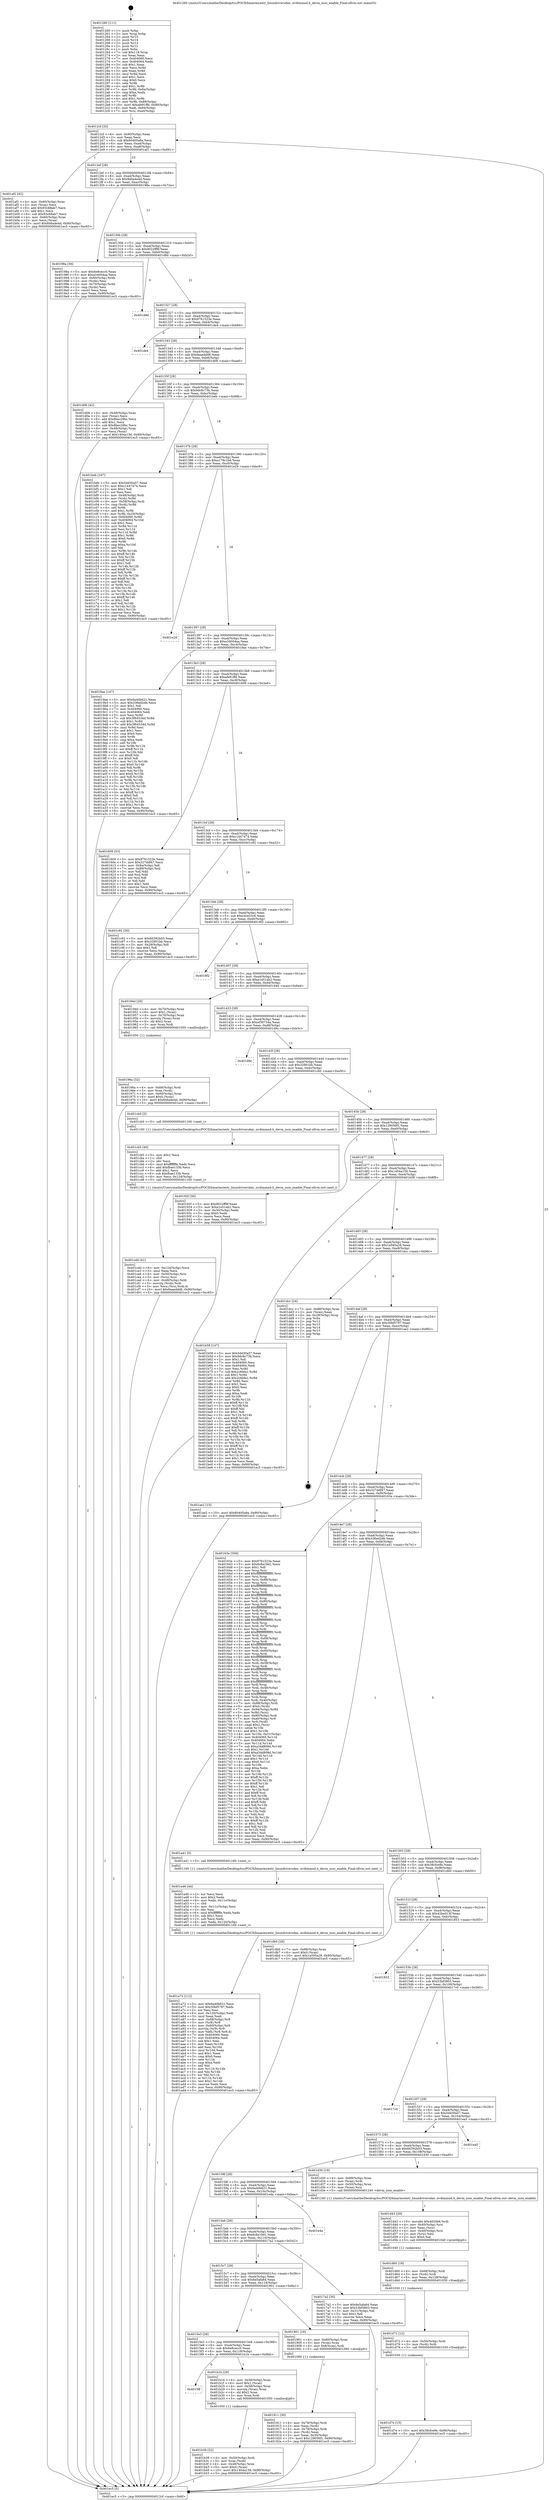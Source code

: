 digraph "0x401260" {
  label = "0x401260 (/mnt/c/Users/mathe/Desktop/tcc/POCII/binaries/extr_linuxdriversdax..nvdimmnd.h_devm_nsio_enable_Final-ollvm.out::main(0))"
  labelloc = "t"
  node[shape=record]

  Entry [label="",width=0.3,height=0.3,shape=circle,fillcolor=black,style=filled]
  "0x4012cf" [label="{
     0x4012cf [32]\l
     | [instrs]\l
     &nbsp;&nbsp;0x4012cf \<+6\>: mov -0x90(%rbp),%eax\l
     &nbsp;&nbsp;0x4012d5 \<+2\>: mov %eax,%ecx\l
     &nbsp;&nbsp;0x4012d7 \<+6\>: sub $0x80405a8a,%ecx\l
     &nbsp;&nbsp;0x4012dd \<+6\>: mov %eax,-0xa4(%rbp)\l
     &nbsp;&nbsp;0x4012e3 \<+6\>: mov %ecx,-0xa8(%rbp)\l
     &nbsp;&nbsp;0x4012e9 \<+6\>: je 0000000000401af1 \<main+0x891\>\l
  }"]
  "0x401af1" [label="{
     0x401af1 [42]\l
     | [instrs]\l
     &nbsp;&nbsp;0x401af1 \<+4\>: mov -0x60(%rbp),%rax\l
     &nbsp;&nbsp;0x401af5 \<+2\>: mov (%rax),%ecx\l
     &nbsp;&nbsp;0x401af7 \<+6\>: add $0x93c68ab7,%ecx\l
     &nbsp;&nbsp;0x401afd \<+3\>: add $0x1,%ecx\l
     &nbsp;&nbsp;0x401b00 \<+6\>: sub $0x93c68ab7,%ecx\l
     &nbsp;&nbsp;0x401b06 \<+4\>: mov -0x60(%rbp),%rax\l
     &nbsp;&nbsp;0x401b0a \<+2\>: mov %ecx,(%rax)\l
     &nbsp;&nbsp;0x401b0c \<+10\>: movl $0x846a4e4d,-0x90(%rbp)\l
     &nbsp;&nbsp;0x401b16 \<+5\>: jmp 0000000000401ec5 \<main+0xc65\>\l
  }"]
  "0x4012ef" [label="{
     0x4012ef [28]\l
     | [instrs]\l
     &nbsp;&nbsp;0x4012ef \<+5\>: jmp 00000000004012f4 \<main+0x94\>\l
     &nbsp;&nbsp;0x4012f4 \<+6\>: mov -0xa4(%rbp),%eax\l
     &nbsp;&nbsp;0x4012fa \<+5\>: sub $0x846a4e4d,%eax\l
     &nbsp;&nbsp;0x4012ff \<+6\>: mov %eax,-0xac(%rbp)\l
     &nbsp;&nbsp;0x401305 \<+6\>: je 000000000040198a \<main+0x72a\>\l
  }"]
  Exit [label="",width=0.3,height=0.3,shape=circle,fillcolor=black,style=filled,peripheries=2]
  "0x40198a" [label="{
     0x40198a [36]\l
     | [instrs]\l
     &nbsp;&nbsp;0x40198a \<+5\>: mov $0x6e8cecc0,%eax\l
     &nbsp;&nbsp;0x40198f \<+5\>: mov $0xa34004aa,%ecx\l
     &nbsp;&nbsp;0x401994 \<+4\>: mov -0x60(%rbp),%rdx\l
     &nbsp;&nbsp;0x401998 \<+2\>: mov (%rdx),%esi\l
     &nbsp;&nbsp;0x40199a \<+4\>: mov -0x70(%rbp),%rdx\l
     &nbsp;&nbsp;0x40199e \<+2\>: cmp (%rdx),%esi\l
     &nbsp;&nbsp;0x4019a0 \<+3\>: cmovl %ecx,%eax\l
     &nbsp;&nbsp;0x4019a3 \<+6\>: mov %eax,-0x90(%rbp)\l
     &nbsp;&nbsp;0x4019a9 \<+5\>: jmp 0000000000401ec5 \<main+0xc65\>\l
  }"]
  "0x40130b" [label="{
     0x40130b [28]\l
     | [instrs]\l
     &nbsp;&nbsp;0x40130b \<+5\>: jmp 0000000000401310 \<main+0xb0\>\l
     &nbsp;&nbsp;0x401310 \<+6\>: mov -0xa4(%rbp),%eax\l
     &nbsp;&nbsp;0x401316 \<+5\>: sub $0x9022ff9f,%eax\l
     &nbsp;&nbsp;0x40131b \<+6\>: mov %eax,-0xb0(%rbp)\l
     &nbsp;&nbsp;0x401321 \<+6\>: je 0000000000401d8d \<main+0xb2d\>\l
  }"]
  "0x401d7e" [label="{
     0x401d7e [15]\l
     | [instrs]\l
     &nbsp;&nbsp;0x401d7e \<+10\>: movl $0x38cfce9e,-0x90(%rbp)\l
     &nbsp;&nbsp;0x401d88 \<+5\>: jmp 0000000000401ec5 \<main+0xc65\>\l
  }"]
  "0x401d8d" [label="{
     0x401d8d\l
  }", style=dashed]
  "0x401327" [label="{
     0x401327 [28]\l
     | [instrs]\l
     &nbsp;&nbsp;0x401327 \<+5\>: jmp 000000000040132c \<main+0xcc\>\l
     &nbsp;&nbsp;0x40132c \<+6\>: mov -0xa4(%rbp),%eax\l
     &nbsp;&nbsp;0x401332 \<+5\>: sub $0x9761523e,%eax\l
     &nbsp;&nbsp;0x401337 \<+6\>: mov %eax,-0xb4(%rbp)\l
     &nbsp;&nbsp;0x40133d \<+6\>: je 0000000000401de4 \<main+0xb84\>\l
  }"]
  "0x401d72" [label="{
     0x401d72 [12]\l
     | [instrs]\l
     &nbsp;&nbsp;0x401d72 \<+4\>: mov -0x50(%rbp),%rdi\l
     &nbsp;&nbsp;0x401d76 \<+3\>: mov (%rdi),%rdi\l
     &nbsp;&nbsp;0x401d79 \<+5\>: call 0000000000401030 \<free@plt\>\l
     | [calls]\l
     &nbsp;&nbsp;0x401030 \{1\} (unknown)\l
  }"]
  "0x401de4" [label="{
     0x401de4\l
  }", style=dashed]
  "0x401343" [label="{
     0x401343 [28]\l
     | [instrs]\l
     &nbsp;&nbsp;0x401343 \<+5\>: jmp 0000000000401348 \<main+0xe8\>\l
     &nbsp;&nbsp;0x401348 \<+6\>: mov -0xa4(%rbp),%eax\l
     &nbsp;&nbsp;0x40134e \<+5\>: sub $0x9aaeddd6,%eax\l
     &nbsp;&nbsp;0x401353 \<+6\>: mov %eax,-0xb8(%rbp)\l
     &nbsp;&nbsp;0x401359 \<+6\>: je 0000000000401d06 \<main+0xaa6\>\l
  }"]
  "0x401d60" [label="{
     0x401d60 [18]\l
     | [instrs]\l
     &nbsp;&nbsp;0x401d60 \<+4\>: mov -0x68(%rbp),%rdi\l
     &nbsp;&nbsp;0x401d64 \<+3\>: mov (%rdi),%rdi\l
     &nbsp;&nbsp;0x401d67 \<+6\>: mov %eax,-0x128(%rbp)\l
     &nbsp;&nbsp;0x401d6d \<+5\>: call 0000000000401030 \<free@plt\>\l
     | [calls]\l
     &nbsp;&nbsp;0x401030 \{1\} (unknown)\l
  }"]
  "0x401d06" [label="{
     0x401d06 [42]\l
     | [instrs]\l
     &nbsp;&nbsp;0x401d06 \<+4\>: mov -0x48(%rbp),%rax\l
     &nbsp;&nbsp;0x401d0a \<+2\>: mov (%rax),%ecx\l
     &nbsp;&nbsp;0x401d0c \<+6\>: add $0x8bec29bc,%ecx\l
     &nbsp;&nbsp;0x401d12 \<+3\>: add $0x1,%ecx\l
     &nbsp;&nbsp;0x401d15 \<+6\>: sub $0x8bec29bc,%ecx\l
     &nbsp;&nbsp;0x401d1b \<+4\>: mov -0x48(%rbp),%rax\l
     &nbsp;&nbsp;0x401d1f \<+2\>: mov %ecx,(%rax)\l
     &nbsp;&nbsp;0x401d21 \<+10\>: movl $0x1404a156,-0x90(%rbp)\l
     &nbsp;&nbsp;0x401d2b \<+5\>: jmp 0000000000401ec5 \<main+0xc65\>\l
  }"]
  "0x40135f" [label="{
     0x40135f [28]\l
     | [instrs]\l
     &nbsp;&nbsp;0x40135f \<+5\>: jmp 0000000000401364 \<main+0x104\>\l
     &nbsp;&nbsp;0x401364 \<+6\>: mov -0xa4(%rbp),%eax\l
     &nbsp;&nbsp;0x40136a \<+5\>: sub $0x9dc8c73b,%eax\l
     &nbsp;&nbsp;0x40136f \<+6\>: mov %eax,-0xbc(%rbp)\l
     &nbsp;&nbsp;0x401375 \<+6\>: je 0000000000401beb \<main+0x98b\>\l
  }"]
  "0x401d43" [label="{
     0x401d43 [29]\l
     | [instrs]\l
     &nbsp;&nbsp;0x401d43 \<+10\>: movabs $0x4020b6,%rdi\l
     &nbsp;&nbsp;0x401d4d \<+4\>: mov -0x40(%rbp),%rsi\l
     &nbsp;&nbsp;0x401d51 \<+2\>: mov %eax,(%rsi)\l
     &nbsp;&nbsp;0x401d53 \<+4\>: mov -0x40(%rbp),%rsi\l
     &nbsp;&nbsp;0x401d57 \<+2\>: mov (%rsi),%esi\l
     &nbsp;&nbsp;0x401d59 \<+2\>: mov $0x0,%al\l
     &nbsp;&nbsp;0x401d5b \<+5\>: call 0000000000401040 \<printf@plt\>\l
     | [calls]\l
     &nbsp;&nbsp;0x401040 \{1\} (unknown)\l
  }"]
  "0x401beb" [label="{
     0x401beb [167]\l
     | [instrs]\l
     &nbsp;&nbsp;0x401beb \<+5\>: mov $0x5dd30a57,%eax\l
     &nbsp;&nbsp;0x401bf0 \<+5\>: mov $0xc1447474,%ecx\l
     &nbsp;&nbsp;0x401bf5 \<+2\>: mov $0x1,%dl\l
     &nbsp;&nbsp;0x401bf7 \<+2\>: xor %esi,%esi\l
     &nbsp;&nbsp;0x401bf9 \<+4\>: mov -0x48(%rbp),%rdi\l
     &nbsp;&nbsp;0x401bfd \<+3\>: mov (%rdi),%r8d\l
     &nbsp;&nbsp;0x401c00 \<+4\>: mov -0x58(%rbp),%rdi\l
     &nbsp;&nbsp;0x401c04 \<+3\>: cmp (%rdi),%r8d\l
     &nbsp;&nbsp;0x401c07 \<+4\>: setl %r9b\l
     &nbsp;&nbsp;0x401c0b \<+4\>: and $0x1,%r9b\l
     &nbsp;&nbsp;0x401c0f \<+4\>: mov %r9b,-0x29(%rbp)\l
     &nbsp;&nbsp;0x401c13 \<+8\>: mov 0x404060,%r8d\l
     &nbsp;&nbsp;0x401c1b \<+8\>: mov 0x404064,%r10d\l
     &nbsp;&nbsp;0x401c23 \<+3\>: sub $0x1,%esi\l
     &nbsp;&nbsp;0x401c26 \<+3\>: mov %r8d,%r11d\l
     &nbsp;&nbsp;0x401c29 \<+3\>: add %esi,%r11d\l
     &nbsp;&nbsp;0x401c2c \<+4\>: imul %r11d,%r8d\l
     &nbsp;&nbsp;0x401c30 \<+4\>: and $0x1,%r8d\l
     &nbsp;&nbsp;0x401c34 \<+4\>: cmp $0x0,%r8d\l
     &nbsp;&nbsp;0x401c38 \<+4\>: sete %r9b\l
     &nbsp;&nbsp;0x401c3c \<+4\>: cmp $0xa,%r10d\l
     &nbsp;&nbsp;0x401c40 \<+3\>: setl %bl\l
     &nbsp;&nbsp;0x401c43 \<+3\>: mov %r9b,%r14b\l
     &nbsp;&nbsp;0x401c46 \<+4\>: xor $0xff,%r14b\l
     &nbsp;&nbsp;0x401c4a \<+3\>: mov %bl,%r15b\l
     &nbsp;&nbsp;0x401c4d \<+4\>: xor $0xff,%r15b\l
     &nbsp;&nbsp;0x401c51 \<+3\>: xor $0x1,%dl\l
     &nbsp;&nbsp;0x401c54 \<+3\>: mov %r14b,%r12b\l
     &nbsp;&nbsp;0x401c57 \<+4\>: and $0xff,%r12b\l
     &nbsp;&nbsp;0x401c5b \<+3\>: and %dl,%r9b\l
     &nbsp;&nbsp;0x401c5e \<+3\>: mov %r15b,%r13b\l
     &nbsp;&nbsp;0x401c61 \<+4\>: and $0xff,%r13b\l
     &nbsp;&nbsp;0x401c65 \<+2\>: and %dl,%bl\l
     &nbsp;&nbsp;0x401c67 \<+3\>: or %r9b,%r12b\l
     &nbsp;&nbsp;0x401c6a \<+3\>: or %bl,%r13b\l
     &nbsp;&nbsp;0x401c6d \<+3\>: xor %r13b,%r12b\l
     &nbsp;&nbsp;0x401c70 \<+3\>: or %r15b,%r14b\l
     &nbsp;&nbsp;0x401c73 \<+4\>: xor $0xff,%r14b\l
     &nbsp;&nbsp;0x401c77 \<+3\>: or $0x1,%dl\l
     &nbsp;&nbsp;0x401c7a \<+3\>: and %dl,%r14b\l
     &nbsp;&nbsp;0x401c7d \<+3\>: or %r14b,%r12b\l
     &nbsp;&nbsp;0x401c80 \<+4\>: test $0x1,%r12b\l
     &nbsp;&nbsp;0x401c84 \<+3\>: cmovne %ecx,%eax\l
     &nbsp;&nbsp;0x401c87 \<+6\>: mov %eax,-0x90(%rbp)\l
     &nbsp;&nbsp;0x401c8d \<+5\>: jmp 0000000000401ec5 \<main+0xc65\>\l
  }"]
  "0x40137b" [label="{
     0x40137b [28]\l
     | [instrs]\l
     &nbsp;&nbsp;0x40137b \<+5\>: jmp 0000000000401380 \<main+0x120\>\l
     &nbsp;&nbsp;0x401380 \<+6\>: mov -0xa4(%rbp),%eax\l
     &nbsp;&nbsp;0x401386 \<+5\>: sub $0xa178c1b6,%eax\l
     &nbsp;&nbsp;0x40138b \<+6\>: mov %eax,-0xc0(%rbp)\l
     &nbsp;&nbsp;0x401391 \<+6\>: je 0000000000401e29 \<main+0xbc9\>\l
  }"]
  "0x401cdd" [label="{
     0x401cdd [41]\l
     | [instrs]\l
     &nbsp;&nbsp;0x401cdd \<+6\>: mov -0x124(%rbp),%ecx\l
     &nbsp;&nbsp;0x401ce3 \<+3\>: imul %eax,%ecx\l
     &nbsp;&nbsp;0x401ce6 \<+4\>: mov -0x50(%rbp),%rsi\l
     &nbsp;&nbsp;0x401cea \<+3\>: mov (%rsi),%rsi\l
     &nbsp;&nbsp;0x401ced \<+4\>: mov -0x48(%rbp),%rdi\l
     &nbsp;&nbsp;0x401cf1 \<+3\>: movslq (%rdi),%rdi\l
     &nbsp;&nbsp;0x401cf4 \<+3\>: mov %ecx,(%rsi,%rdi,4)\l
     &nbsp;&nbsp;0x401cf7 \<+10\>: movl $0x9aaeddd6,-0x90(%rbp)\l
     &nbsp;&nbsp;0x401d01 \<+5\>: jmp 0000000000401ec5 \<main+0xc65\>\l
  }"]
  "0x401e29" [label="{
     0x401e29\l
  }", style=dashed]
  "0x401397" [label="{
     0x401397 [28]\l
     | [instrs]\l
     &nbsp;&nbsp;0x401397 \<+5\>: jmp 000000000040139c \<main+0x13c\>\l
     &nbsp;&nbsp;0x40139c \<+6\>: mov -0xa4(%rbp),%eax\l
     &nbsp;&nbsp;0x4013a2 \<+5\>: sub $0xa34004aa,%eax\l
     &nbsp;&nbsp;0x4013a7 \<+6\>: mov %eax,-0xc4(%rbp)\l
     &nbsp;&nbsp;0x4013ad \<+6\>: je 00000000004019ae \<main+0x74e\>\l
  }"]
  "0x401cb5" [label="{
     0x401cb5 [40]\l
     | [instrs]\l
     &nbsp;&nbsp;0x401cb5 \<+5\>: mov $0x2,%ecx\l
     &nbsp;&nbsp;0x401cba \<+1\>: cltd\l
     &nbsp;&nbsp;0x401cbb \<+2\>: idiv %ecx\l
     &nbsp;&nbsp;0x401cbd \<+6\>: imul $0xfffffffe,%edx,%ecx\l
     &nbsp;&nbsp;0x401cc3 \<+6\>: add $0xfbae133b,%ecx\l
     &nbsp;&nbsp;0x401cc9 \<+3\>: add $0x1,%ecx\l
     &nbsp;&nbsp;0x401ccc \<+6\>: sub $0xfbae133b,%ecx\l
     &nbsp;&nbsp;0x401cd2 \<+6\>: mov %ecx,-0x124(%rbp)\l
     &nbsp;&nbsp;0x401cd8 \<+5\>: call 0000000000401160 \<next_i\>\l
     | [calls]\l
     &nbsp;&nbsp;0x401160 \{1\} (/mnt/c/Users/mathe/Desktop/tcc/POCII/binaries/extr_linuxdriversdax..nvdimmnd.h_devm_nsio_enable_Final-ollvm.out::next_i)\l
  }"]
  "0x4019ae" [label="{
     0x4019ae [147]\l
     | [instrs]\l
     &nbsp;&nbsp;0x4019ae \<+5\>: mov $0x6a40b621,%eax\l
     &nbsp;&nbsp;0x4019b3 \<+5\>: mov $0x336ed2db,%ecx\l
     &nbsp;&nbsp;0x4019b8 \<+2\>: mov $0x1,%dl\l
     &nbsp;&nbsp;0x4019ba \<+7\>: mov 0x404060,%esi\l
     &nbsp;&nbsp;0x4019c1 \<+7\>: mov 0x404064,%edi\l
     &nbsp;&nbsp;0x4019c8 \<+3\>: mov %esi,%r8d\l
     &nbsp;&nbsp;0x4019cb \<+7\>: sub $0x3f64534d,%r8d\l
     &nbsp;&nbsp;0x4019d2 \<+4\>: sub $0x1,%r8d\l
     &nbsp;&nbsp;0x4019d6 \<+7\>: add $0x3f64534d,%r8d\l
     &nbsp;&nbsp;0x4019dd \<+4\>: imul %r8d,%esi\l
     &nbsp;&nbsp;0x4019e1 \<+3\>: and $0x1,%esi\l
     &nbsp;&nbsp;0x4019e4 \<+3\>: cmp $0x0,%esi\l
     &nbsp;&nbsp;0x4019e7 \<+4\>: sete %r9b\l
     &nbsp;&nbsp;0x4019eb \<+3\>: cmp $0xa,%edi\l
     &nbsp;&nbsp;0x4019ee \<+4\>: setl %r10b\l
     &nbsp;&nbsp;0x4019f2 \<+3\>: mov %r9b,%r11b\l
     &nbsp;&nbsp;0x4019f5 \<+4\>: xor $0xff,%r11b\l
     &nbsp;&nbsp;0x4019f9 \<+3\>: mov %r10b,%bl\l
     &nbsp;&nbsp;0x4019fc \<+3\>: xor $0xff,%bl\l
     &nbsp;&nbsp;0x4019ff \<+3\>: xor $0x0,%dl\l
     &nbsp;&nbsp;0x401a02 \<+3\>: mov %r11b,%r14b\l
     &nbsp;&nbsp;0x401a05 \<+4\>: and $0x0,%r14b\l
     &nbsp;&nbsp;0x401a09 \<+3\>: and %dl,%r9b\l
     &nbsp;&nbsp;0x401a0c \<+3\>: mov %bl,%r15b\l
     &nbsp;&nbsp;0x401a0f \<+4\>: and $0x0,%r15b\l
     &nbsp;&nbsp;0x401a13 \<+3\>: and %dl,%r10b\l
     &nbsp;&nbsp;0x401a16 \<+3\>: or %r9b,%r14b\l
     &nbsp;&nbsp;0x401a19 \<+3\>: or %r10b,%r15b\l
     &nbsp;&nbsp;0x401a1c \<+3\>: xor %r15b,%r14b\l
     &nbsp;&nbsp;0x401a1f \<+3\>: or %bl,%r11b\l
     &nbsp;&nbsp;0x401a22 \<+4\>: xor $0xff,%r11b\l
     &nbsp;&nbsp;0x401a26 \<+3\>: or $0x0,%dl\l
     &nbsp;&nbsp;0x401a29 \<+3\>: and %dl,%r11b\l
     &nbsp;&nbsp;0x401a2c \<+3\>: or %r11b,%r14b\l
     &nbsp;&nbsp;0x401a2f \<+4\>: test $0x1,%r14b\l
     &nbsp;&nbsp;0x401a33 \<+3\>: cmovne %ecx,%eax\l
     &nbsp;&nbsp;0x401a36 \<+6\>: mov %eax,-0x90(%rbp)\l
     &nbsp;&nbsp;0x401a3c \<+5\>: jmp 0000000000401ec5 \<main+0xc65\>\l
  }"]
  "0x4013b3" [label="{
     0x4013b3 [28]\l
     | [instrs]\l
     &nbsp;&nbsp;0x4013b3 \<+5\>: jmp 00000000004013b8 \<main+0x158\>\l
     &nbsp;&nbsp;0x4013b8 \<+6\>: mov -0xa4(%rbp),%eax\l
     &nbsp;&nbsp;0x4013be \<+5\>: sub $0xafe91ffd,%eax\l
     &nbsp;&nbsp;0x4013c3 \<+6\>: mov %eax,-0xc8(%rbp)\l
     &nbsp;&nbsp;0x4013c9 \<+6\>: je 0000000000401609 \<main+0x3a9\>\l
  }"]
  "0x401b38" [label="{
     0x401b38 [32]\l
     | [instrs]\l
     &nbsp;&nbsp;0x401b38 \<+4\>: mov -0x50(%rbp),%rdi\l
     &nbsp;&nbsp;0x401b3c \<+3\>: mov %rax,(%rdi)\l
     &nbsp;&nbsp;0x401b3f \<+4\>: mov -0x48(%rbp),%rax\l
     &nbsp;&nbsp;0x401b43 \<+6\>: movl $0x0,(%rax)\l
     &nbsp;&nbsp;0x401b49 \<+10\>: movl $0x1404a156,-0x90(%rbp)\l
     &nbsp;&nbsp;0x401b53 \<+5\>: jmp 0000000000401ec5 \<main+0xc65\>\l
  }"]
  "0x401609" [label="{
     0x401609 [53]\l
     | [instrs]\l
     &nbsp;&nbsp;0x401609 \<+5\>: mov $0x9761523e,%eax\l
     &nbsp;&nbsp;0x40160e \<+5\>: mov $0x327ddf47,%ecx\l
     &nbsp;&nbsp;0x401613 \<+6\>: mov -0x8a(%rbp),%dl\l
     &nbsp;&nbsp;0x401619 \<+7\>: mov -0x89(%rbp),%sil\l
     &nbsp;&nbsp;0x401620 \<+3\>: mov %dl,%dil\l
     &nbsp;&nbsp;0x401623 \<+3\>: and %sil,%dil\l
     &nbsp;&nbsp;0x401626 \<+3\>: xor %sil,%dl\l
     &nbsp;&nbsp;0x401629 \<+3\>: or %dl,%dil\l
     &nbsp;&nbsp;0x40162c \<+4\>: test $0x1,%dil\l
     &nbsp;&nbsp;0x401630 \<+3\>: cmovne %ecx,%eax\l
     &nbsp;&nbsp;0x401633 \<+6\>: mov %eax,-0x90(%rbp)\l
     &nbsp;&nbsp;0x401639 \<+5\>: jmp 0000000000401ec5 \<main+0xc65\>\l
  }"]
  "0x4013cf" [label="{
     0x4013cf [28]\l
     | [instrs]\l
     &nbsp;&nbsp;0x4013cf \<+5\>: jmp 00000000004013d4 \<main+0x174\>\l
     &nbsp;&nbsp;0x4013d4 \<+6\>: mov -0xa4(%rbp),%eax\l
     &nbsp;&nbsp;0x4013da \<+5\>: sub $0xc1447474,%eax\l
     &nbsp;&nbsp;0x4013df \<+6\>: mov %eax,-0xcc(%rbp)\l
     &nbsp;&nbsp;0x4013e5 \<+6\>: je 0000000000401c92 \<main+0xa32\>\l
  }"]
  "0x401ec5" [label="{
     0x401ec5 [5]\l
     | [instrs]\l
     &nbsp;&nbsp;0x401ec5 \<+5\>: jmp 00000000004012cf \<main+0x6f\>\l
  }"]
  "0x401260" [label="{
     0x401260 [111]\l
     | [instrs]\l
     &nbsp;&nbsp;0x401260 \<+1\>: push %rbp\l
     &nbsp;&nbsp;0x401261 \<+3\>: mov %rsp,%rbp\l
     &nbsp;&nbsp;0x401264 \<+2\>: push %r15\l
     &nbsp;&nbsp;0x401266 \<+2\>: push %r14\l
     &nbsp;&nbsp;0x401268 \<+2\>: push %r13\l
     &nbsp;&nbsp;0x40126a \<+2\>: push %r12\l
     &nbsp;&nbsp;0x40126c \<+1\>: push %rbx\l
     &nbsp;&nbsp;0x40126d \<+7\>: sub $0x118,%rsp\l
     &nbsp;&nbsp;0x401274 \<+2\>: xor %eax,%eax\l
     &nbsp;&nbsp;0x401276 \<+7\>: mov 0x404060,%ecx\l
     &nbsp;&nbsp;0x40127d \<+7\>: mov 0x404064,%edx\l
     &nbsp;&nbsp;0x401284 \<+3\>: sub $0x1,%eax\l
     &nbsp;&nbsp;0x401287 \<+3\>: mov %ecx,%r8d\l
     &nbsp;&nbsp;0x40128a \<+3\>: add %eax,%r8d\l
     &nbsp;&nbsp;0x40128d \<+4\>: imul %r8d,%ecx\l
     &nbsp;&nbsp;0x401291 \<+3\>: and $0x1,%ecx\l
     &nbsp;&nbsp;0x401294 \<+3\>: cmp $0x0,%ecx\l
     &nbsp;&nbsp;0x401297 \<+4\>: sete %r9b\l
     &nbsp;&nbsp;0x40129b \<+4\>: and $0x1,%r9b\l
     &nbsp;&nbsp;0x40129f \<+7\>: mov %r9b,-0x8a(%rbp)\l
     &nbsp;&nbsp;0x4012a6 \<+3\>: cmp $0xa,%edx\l
     &nbsp;&nbsp;0x4012a9 \<+4\>: setl %r9b\l
     &nbsp;&nbsp;0x4012ad \<+4\>: and $0x1,%r9b\l
     &nbsp;&nbsp;0x4012b1 \<+7\>: mov %r9b,-0x89(%rbp)\l
     &nbsp;&nbsp;0x4012b8 \<+10\>: movl $0xafe91ffd,-0x90(%rbp)\l
     &nbsp;&nbsp;0x4012c2 \<+6\>: mov %edi,-0x94(%rbp)\l
     &nbsp;&nbsp;0x4012c8 \<+7\>: mov %rsi,-0xa0(%rbp)\l
  }"]
  "0x4015ff" [label="{
     0x4015ff\l
  }", style=dashed]
  "0x401c92" [label="{
     0x401c92 [30]\l
     | [instrs]\l
     &nbsp;&nbsp;0x401c92 \<+5\>: mov $0x66392b03,%eax\l
     &nbsp;&nbsp;0x401c97 \<+5\>: mov $0x32901bb,%ecx\l
     &nbsp;&nbsp;0x401c9c \<+3\>: mov -0x29(%rbp),%dl\l
     &nbsp;&nbsp;0x401c9f \<+3\>: test $0x1,%dl\l
     &nbsp;&nbsp;0x401ca2 \<+3\>: cmovne %ecx,%eax\l
     &nbsp;&nbsp;0x401ca5 \<+6\>: mov %eax,-0x90(%rbp)\l
     &nbsp;&nbsp;0x401cab \<+5\>: jmp 0000000000401ec5 \<main+0xc65\>\l
  }"]
  "0x4013eb" [label="{
     0x4013eb [28]\l
     | [instrs]\l
     &nbsp;&nbsp;0x4013eb \<+5\>: jmp 00000000004013f0 \<main+0x190\>\l
     &nbsp;&nbsp;0x4013f0 \<+6\>: mov -0xa4(%rbp),%eax\l
     &nbsp;&nbsp;0x4013f6 \<+5\>: sub $0xc4ce23c6,%eax\l
     &nbsp;&nbsp;0x4013fb \<+6\>: mov %eax,-0xd0(%rbp)\l
     &nbsp;&nbsp;0x401401 \<+6\>: je 00000000004018f2 \<main+0x692\>\l
  }"]
  "0x401b1b" [label="{
     0x401b1b [29]\l
     | [instrs]\l
     &nbsp;&nbsp;0x401b1b \<+4\>: mov -0x58(%rbp),%rax\l
     &nbsp;&nbsp;0x401b1f \<+6\>: movl $0x1,(%rax)\l
     &nbsp;&nbsp;0x401b25 \<+4\>: mov -0x58(%rbp),%rax\l
     &nbsp;&nbsp;0x401b29 \<+3\>: movslq (%rax),%rax\l
     &nbsp;&nbsp;0x401b2c \<+4\>: shl $0x2,%rax\l
     &nbsp;&nbsp;0x401b30 \<+3\>: mov %rax,%rdi\l
     &nbsp;&nbsp;0x401b33 \<+5\>: call 0000000000401050 \<malloc@plt\>\l
     | [calls]\l
     &nbsp;&nbsp;0x401050 \{1\} (unknown)\l
  }"]
  "0x4018f2" [label="{
     0x4018f2\l
  }", style=dashed]
  "0x401407" [label="{
     0x401407 [28]\l
     | [instrs]\l
     &nbsp;&nbsp;0x401407 \<+5\>: jmp 000000000040140c \<main+0x1ac\>\l
     &nbsp;&nbsp;0x40140c \<+6\>: mov -0xa4(%rbp),%eax\l
     &nbsp;&nbsp;0x401412 \<+5\>: sub $0xe1e51ab2,%eax\l
     &nbsp;&nbsp;0x401417 \<+6\>: mov %eax,-0xd4(%rbp)\l
     &nbsp;&nbsp;0x40141d \<+6\>: je 000000000040194d \<main+0x6ed\>\l
  }"]
  "0x401a72" [label="{
     0x401a72 [112]\l
     | [instrs]\l
     &nbsp;&nbsp;0x401a72 \<+5\>: mov $0x6a40b621,%ecx\l
     &nbsp;&nbsp;0x401a77 \<+5\>: mov $0x30bf5797,%edx\l
     &nbsp;&nbsp;0x401a7c \<+2\>: xor %esi,%esi\l
     &nbsp;&nbsp;0x401a7e \<+6\>: mov -0x120(%rbp),%edi\l
     &nbsp;&nbsp;0x401a84 \<+3\>: imul %eax,%edi\l
     &nbsp;&nbsp;0x401a87 \<+4\>: mov -0x68(%rbp),%r8\l
     &nbsp;&nbsp;0x401a8b \<+3\>: mov (%r8),%r8\l
     &nbsp;&nbsp;0x401a8e \<+4\>: mov -0x60(%rbp),%r9\l
     &nbsp;&nbsp;0x401a92 \<+3\>: movslq (%r9),%r9\l
     &nbsp;&nbsp;0x401a95 \<+4\>: mov %edi,(%r8,%r9,4)\l
     &nbsp;&nbsp;0x401a99 \<+7\>: mov 0x404060,%eax\l
     &nbsp;&nbsp;0x401aa0 \<+7\>: mov 0x404064,%edi\l
     &nbsp;&nbsp;0x401aa7 \<+3\>: sub $0x1,%esi\l
     &nbsp;&nbsp;0x401aaa \<+3\>: mov %eax,%r10d\l
     &nbsp;&nbsp;0x401aad \<+3\>: add %esi,%r10d\l
     &nbsp;&nbsp;0x401ab0 \<+4\>: imul %r10d,%eax\l
     &nbsp;&nbsp;0x401ab4 \<+3\>: and $0x1,%eax\l
     &nbsp;&nbsp;0x401ab7 \<+3\>: cmp $0x0,%eax\l
     &nbsp;&nbsp;0x401aba \<+4\>: sete %r11b\l
     &nbsp;&nbsp;0x401abe \<+3\>: cmp $0xa,%edi\l
     &nbsp;&nbsp;0x401ac1 \<+3\>: setl %bl\l
     &nbsp;&nbsp;0x401ac4 \<+3\>: mov %r11b,%r14b\l
     &nbsp;&nbsp;0x401ac7 \<+3\>: and %bl,%r14b\l
     &nbsp;&nbsp;0x401aca \<+3\>: xor %bl,%r11b\l
     &nbsp;&nbsp;0x401acd \<+3\>: or %r11b,%r14b\l
     &nbsp;&nbsp;0x401ad0 \<+4\>: test $0x1,%r14b\l
     &nbsp;&nbsp;0x401ad4 \<+3\>: cmovne %edx,%ecx\l
     &nbsp;&nbsp;0x401ad7 \<+6\>: mov %ecx,-0x90(%rbp)\l
     &nbsp;&nbsp;0x401add \<+5\>: jmp 0000000000401ec5 \<main+0xc65\>\l
  }"]
  "0x40194d" [label="{
     0x40194d [29]\l
     | [instrs]\l
     &nbsp;&nbsp;0x40194d \<+4\>: mov -0x70(%rbp),%rax\l
     &nbsp;&nbsp;0x401951 \<+6\>: movl $0x1,(%rax)\l
     &nbsp;&nbsp;0x401957 \<+4\>: mov -0x70(%rbp),%rax\l
     &nbsp;&nbsp;0x40195b \<+3\>: movslq (%rax),%rax\l
     &nbsp;&nbsp;0x40195e \<+4\>: shl $0x2,%rax\l
     &nbsp;&nbsp;0x401962 \<+3\>: mov %rax,%rdi\l
     &nbsp;&nbsp;0x401965 \<+5\>: call 0000000000401050 \<malloc@plt\>\l
     | [calls]\l
     &nbsp;&nbsp;0x401050 \{1\} (unknown)\l
  }"]
  "0x401423" [label="{
     0x401423 [28]\l
     | [instrs]\l
     &nbsp;&nbsp;0x401423 \<+5\>: jmp 0000000000401428 \<main+0x1c8\>\l
     &nbsp;&nbsp;0x401428 \<+6\>: mov -0xa4(%rbp),%eax\l
     &nbsp;&nbsp;0x40142e \<+5\>: sub $0xef30734a,%eax\l
     &nbsp;&nbsp;0x401433 \<+6\>: mov %eax,-0xd8(%rbp)\l
     &nbsp;&nbsp;0x401439 \<+6\>: je 0000000000401d9c \<main+0xb3c\>\l
  }"]
  "0x401a46" [label="{
     0x401a46 [44]\l
     | [instrs]\l
     &nbsp;&nbsp;0x401a46 \<+2\>: xor %ecx,%ecx\l
     &nbsp;&nbsp;0x401a48 \<+5\>: mov $0x2,%edx\l
     &nbsp;&nbsp;0x401a4d \<+6\>: mov %edx,-0x11c(%rbp)\l
     &nbsp;&nbsp;0x401a53 \<+1\>: cltd\l
     &nbsp;&nbsp;0x401a54 \<+6\>: mov -0x11c(%rbp),%esi\l
     &nbsp;&nbsp;0x401a5a \<+2\>: idiv %esi\l
     &nbsp;&nbsp;0x401a5c \<+6\>: imul $0xfffffffe,%edx,%edx\l
     &nbsp;&nbsp;0x401a62 \<+3\>: sub $0x1,%ecx\l
     &nbsp;&nbsp;0x401a65 \<+2\>: sub %ecx,%edx\l
     &nbsp;&nbsp;0x401a67 \<+6\>: mov %edx,-0x120(%rbp)\l
     &nbsp;&nbsp;0x401a6d \<+5\>: call 0000000000401160 \<next_i\>\l
     | [calls]\l
     &nbsp;&nbsp;0x401160 \{1\} (/mnt/c/Users/mathe/Desktop/tcc/POCII/binaries/extr_linuxdriversdax..nvdimmnd.h_devm_nsio_enable_Final-ollvm.out::next_i)\l
  }"]
  "0x401d9c" [label="{
     0x401d9c\l
  }", style=dashed]
  "0x40143f" [label="{
     0x40143f [28]\l
     | [instrs]\l
     &nbsp;&nbsp;0x40143f \<+5\>: jmp 0000000000401444 \<main+0x1e4\>\l
     &nbsp;&nbsp;0x401444 \<+6\>: mov -0xa4(%rbp),%eax\l
     &nbsp;&nbsp;0x40144a \<+5\>: sub $0x32901bb,%eax\l
     &nbsp;&nbsp;0x40144f \<+6\>: mov %eax,-0xdc(%rbp)\l
     &nbsp;&nbsp;0x401455 \<+6\>: je 0000000000401cb0 \<main+0xa50\>\l
  }"]
  "0x40196a" [label="{
     0x40196a [32]\l
     | [instrs]\l
     &nbsp;&nbsp;0x40196a \<+4\>: mov -0x68(%rbp),%rdi\l
     &nbsp;&nbsp;0x40196e \<+3\>: mov %rax,(%rdi)\l
     &nbsp;&nbsp;0x401971 \<+4\>: mov -0x60(%rbp),%rax\l
     &nbsp;&nbsp;0x401975 \<+6\>: movl $0x0,(%rax)\l
     &nbsp;&nbsp;0x40197b \<+10\>: movl $0x846a4e4d,-0x90(%rbp)\l
     &nbsp;&nbsp;0x401985 \<+5\>: jmp 0000000000401ec5 \<main+0xc65\>\l
  }"]
  "0x401cb0" [label="{
     0x401cb0 [5]\l
     | [instrs]\l
     &nbsp;&nbsp;0x401cb0 \<+5\>: call 0000000000401160 \<next_i\>\l
     | [calls]\l
     &nbsp;&nbsp;0x401160 \{1\} (/mnt/c/Users/mathe/Desktop/tcc/POCII/binaries/extr_linuxdriversdax..nvdimmnd.h_devm_nsio_enable_Final-ollvm.out::next_i)\l
  }"]
  "0x40145b" [label="{
     0x40145b [28]\l
     | [instrs]\l
     &nbsp;&nbsp;0x40145b \<+5\>: jmp 0000000000401460 \<main+0x200\>\l
     &nbsp;&nbsp;0x401460 \<+6\>: mov -0xa4(%rbp),%eax\l
     &nbsp;&nbsp;0x401466 \<+5\>: sub $0x129056f1,%eax\l
     &nbsp;&nbsp;0x40146b \<+6\>: mov %eax,-0xe0(%rbp)\l
     &nbsp;&nbsp;0x401471 \<+6\>: je 000000000040192f \<main+0x6cf\>\l
  }"]
  "0x401911" [label="{
     0x401911 [30]\l
     | [instrs]\l
     &nbsp;&nbsp;0x401911 \<+4\>: mov -0x78(%rbp),%rdi\l
     &nbsp;&nbsp;0x401915 \<+2\>: mov %eax,(%rdi)\l
     &nbsp;&nbsp;0x401917 \<+4\>: mov -0x78(%rbp),%rdi\l
     &nbsp;&nbsp;0x40191b \<+2\>: mov (%rdi),%eax\l
     &nbsp;&nbsp;0x40191d \<+3\>: mov %eax,-0x30(%rbp)\l
     &nbsp;&nbsp;0x401920 \<+10\>: movl $0x129056f1,-0x90(%rbp)\l
     &nbsp;&nbsp;0x40192a \<+5\>: jmp 0000000000401ec5 \<main+0xc65\>\l
  }"]
  "0x40192f" [label="{
     0x40192f [30]\l
     | [instrs]\l
     &nbsp;&nbsp;0x40192f \<+5\>: mov $0x9022ff9f,%eax\l
     &nbsp;&nbsp;0x401934 \<+5\>: mov $0xe1e51ab2,%ecx\l
     &nbsp;&nbsp;0x401939 \<+3\>: mov -0x30(%rbp),%edx\l
     &nbsp;&nbsp;0x40193c \<+3\>: cmp $0x0,%edx\l
     &nbsp;&nbsp;0x40193f \<+3\>: cmove %ecx,%eax\l
     &nbsp;&nbsp;0x401942 \<+6\>: mov %eax,-0x90(%rbp)\l
     &nbsp;&nbsp;0x401948 \<+5\>: jmp 0000000000401ec5 \<main+0xc65\>\l
  }"]
  "0x401477" [label="{
     0x401477 [28]\l
     | [instrs]\l
     &nbsp;&nbsp;0x401477 \<+5\>: jmp 000000000040147c \<main+0x21c\>\l
     &nbsp;&nbsp;0x40147c \<+6\>: mov -0xa4(%rbp),%eax\l
     &nbsp;&nbsp;0x401482 \<+5\>: sub $0x1404a156,%eax\l
     &nbsp;&nbsp;0x401487 \<+6\>: mov %eax,-0xe4(%rbp)\l
     &nbsp;&nbsp;0x40148d \<+6\>: je 0000000000401b58 \<main+0x8f8\>\l
  }"]
  "0x4015e3" [label="{
     0x4015e3 [28]\l
     | [instrs]\l
     &nbsp;&nbsp;0x4015e3 \<+5\>: jmp 00000000004015e8 \<main+0x388\>\l
     &nbsp;&nbsp;0x4015e8 \<+6\>: mov -0xa4(%rbp),%eax\l
     &nbsp;&nbsp;0x4015ee \<+5\>: sub $0x6e8cecc0,%eax\l
     &nbsp;&nbsp;0x4015f3 \<+6\>: mov %eax,-0x118(%rbp)\l
     &nbsp;&nbsp;0x4015f9 \<+6\>: je 0000000000401b1b \<main+0x8bb\>\l
  }"]
  "0x401b58" [label="{
     0x401b58 [147]\l
     | [instrs]\l
     &nbsp;&nbsp;0x401b58 \<+5\>: mov $0x5dd30a57,%eax\l
     &nbsp;&nbsp;0x401b5d \<+5\>: mov $0x9dc8c73b,%ecx\l
     &nbsp;&nbsp;0x401b62 \<+2\>: mov $0x1,%dl\l
     &nbsp;&nbsp;0x401b64 \<+7\>: mov 0x404060,%esi\l
     &nbsp;&nbsp;0x401b6b \<+7\>: mov 0x404064,%edi\l
     &nbsp;&nbsp;0x401b72 \<+3\>: mov %esi,%r8d\l
     &nbsp;&nbsp;0x401b75 \<+7\>: sub $0x2c6bfa1,%r8d\l
     &nbsp;&nbsp;0x401b7c \<+4\>: sub $0x1,%r8d\l
     &nbsp;&nbsp;0x401b80 \<+7\>: add $0x2c6bfa1,%r8d\l
     &nbsp;&nbsp;0x401b87 \<+4\>: imul %r8d,%esi\l
     &nbsp;&nbsp;0x401b8b \<+3\>: and $0x1,%esi\l
     &nbsp;&nbsp;0x401b8e \<+3\>: cmp $0x0,%esi\l
     &nbsp;&nbsp;0x401b91 \<+4\>: sete %r9b\l
     &nbsp;&nbsp;0x401b95 \<+3\>: cmp $0xa,%edi\l
     &nbsp;&nbsp;0x401b98 \<+4\>: setl %r10b\l
     &nbsp;&nbsp;0x401b9c \<+3\>: mov %r9b,%r11b\l
     &nbsp;&nbsp;0x401b9f \<+4\>: xor $0xff,%r11b\l
     &nbsp;&nbsp;0x401ba3 \<+3\>: mov %r10b,%bl\l
     &nbsp;&nbsp;0x401ba6 \<+3\>: xor $0xff,%bl\l
     &nbsp;&nbsp;0x401ba9 \<+3\>: xor $0x1,%dl\l
     &nbsp;&nbsp;0x401bac \<+3\>: mov %r11b,%r14b\l
     &nbsp;&nbsp;0x401baf \<+4\>: and $0xff,%r14b\l
     &nbsp;&nbsp;0x401bb3 \<+3\>: and %dl,%r9b\l
     &nbsp;&nbsp;0x401bb6 \<+3\>: mov %bl,%r15b\l
     &nbsp;&nbsp;0x401bb9 \<+4\>: and $0xff,%r15b\l
     &nbsp;&nbsp;0x401bbd \<+3\>: and %dl,%r10b\l
     &nbsp;&nbsp;0x401bc0 \<+3\>: or %r9b,%r14b\l
     &nbsp;&nbsp;0x401bc3 \<+3\>: or %r10b,%r15b\l
     &nbsp;&nbsp;0x401bc6 \<+3\>: xor %r15b,%r14b\l
     &nbsp;&nbsp;0x401bc9 \<+3\>: or %bl,%r11b\l
     &nbsp;&nbsp;0x401bcc \<+4\>: xor $0xff,%r11b\l
     &nbsp;&nbsp;0x401bd0 \<+3\>: or $0x1,%dl\l
     &nbsp;&nbsp;0x401bd3 \<+3\>: and %dl,%r11b\l
     &nbsp;&nbsp;0x401bd6 \<+3\>: or %r11b,%r14b\l
     &nbsp;&nbsp;0x401bd9 \<+4\>: test $0x1,%r14b\l
     &nbsp;&nbsp;0x401bdd \<+3\>: cmovne %ecx,%eax\l
     &nbsp;&nbsp;0x401be0 \<+6\>: mov %eax,-0x90(%rbp)\l
     &nbsp;&nbsp;0x401be6 \<+5\>: jmp 0000000000401ec5 \<main+0xc65\>\l
  }"]
  "0x401493" [label="{
     0x401493 [28]\l
     | [instrs]\l
     &nbsp;&nbsp;0x401493 \<+5\>: jmp 0000000000401498 \<main+0x238\>\l
     &nbsp;&nbsp;0x401498 \<+6\>: mov -0xa4(%rbp),%eax\l
     &nbsp;&nbsp;0x40149e \<+5\>: sub $0x1a595a28,%eax\l
     &nbsp;&nbsp;0x4014a3 \<+6\>: mov %eax,-0xe8(%rbp)\l
     &nbsp;&nbsp;0x4014a9 \<+6\>: je 0000000000401dcc \<main+0xb6c\>\l
  }"]
  "0x401901" [label="{
     0x401901 [16]\l
     | [instrs]\l
     &nbsp;&nbsp;0x401901 \<+4\>: mov -0x80(%rbp),%rax\l
     &nbsp;&nbsp;0x401905 \<+3\>: mov (%rax),%rax\l
     &nbsp;&nbsp;0x401908 \<+4\>: mov 0x8(%rax),%rdi\l
     &nbsp;&nbsp;0x40190c \<+5\>: call 0000000000401060 \<atoi@plt\>\l
     | [calls]\l
     &nbsp;&nbsp;0x401060 \{1\} (unknown)\l
  }"]
  "0x401dcc" [label="{
     0x401dcc [24]\l
     | [instrs]\l
     &nbsp;&nbsp;0x401dcc \<+7\>: mov -0x88(%rbp),%rax\l
     &nbsp;&nbsp;0x401dd3 \<+2\>: mov (%rax),%eax\l
     &nbsp;&nbsp;0x401dd5 \<+4\>: lea -0x28(%rbp),%rsp\l
     &nbsp;&nbsp;0x401dd9 \<+1\>: pop %rbx\l
     &nbsp;&nbsp;0x401dda \<+2\>: pop %r12\l
     &nbsp;&nbsp;0x401ddc \<+2\>: pop %r13\l
     &nbsp;&nbsp;0x401dde \<+2\>: pop %r14\l
     &nbsp;&nbsp;0x401de0 \<+2\>: pop %r15\l
     &nbsp;&nbsp;0x401de2 \<+1\>: pop %rbp\l
     &nbsp;&nbsp;0x401de3 \<+1\>: ret\l
  }"]
  "0x4014af" [label="{
     0x4014af [28]\l
     | [instrs]\l
     &nbsp;&nbsp;0x4014af \<+5\>: jmp 00000000004014b4 \<main+0x254\>\l
     &nbsp;&nbsp;0x4014b4 \<+6\>: mov -0xa4(%rbp),%eax\l
     &nbsp;&nbsp;0x4014ba \<+5\>: sub $0x30bf5797,%eax\l
     &nbsp;&nbsp;0x4014bf \<+6\>: mov %eax,-0xec(%rbp)\l
     &nbsp;&nbsp;0x4014c5 \<+6\>: je 0000000000401ae2 \<main+0x882\>\l
  }"]
  "0x4015c7" [label="{
     0x4015c7 [28]\l
     | [instrs]\l
     &nbsp;&nbsp;0x4015c7 \<+5\>: jmp 00000000004015cc \<main+0x36c\>\l
     &nbsp;&nbsp;0x4015cc \<+6\>: mov -0xa4(%rbp),%eax\l
     &nbsp;&nbsp;0x4015d2 \<+5\>: sub $0x6e5afa64,%eax\l
     &nbsp;&nbsp;0x4015d7 \<+6\>: mov %eax,-0x114(%rbp)\l
     &nbsp;&nbsp;0x4015dd \<+6\>: je 0000000000401901 \<main+0x6a1\>\l
  }"]
  "0x401ae2" [label="{
     0x401ae2 [15]\l
     | [instrs]\l
     &nbsp;&nbsp;0x401ae2 \<+10\>: movl $0x80405a8a,-0x90(%rbp)\l
     &nbsp;&nbsp;0x401aec \<+5\>: jmp 0000000000401ec5 \<main+0xc65\>\l
  }"]
  "0x4014cb" [label="{
     0x4014cb [28]\l
     | [instrs]\l
     &nbsp;&nbsp;0x4014cb \<+5\>: jmp 00000000004014d0 \<main+0x270\>\l
     &nbsp;&nbsp;0x4014d0 \<+6\>: mov -0xa4(%rbp),%eax\l
     &nbsp;&nbsp;0x4014d6 \<+5\>: sub $0x327ddf47,%eax\l
     &nbsp;&nbsp;0x4014db \<+6\>: mov %eax,-0xf0(%rbp)\l
     &nbsp;&nbsp;0x4014e1 \<+6\>: je 000000000040163e \<main+0x3de\>\l
  }"]
  "0x4017a2" [label="{
     0x4017a2 [30]\l
     | [instrs]\l
     &nbsp;&nbsp;0x4017a2 \<+5\>: mov $0x6e5afa64,%eax\l
     &nbsp;&nbsp;0x4017a7 \<+5\>: mov $0x53bf3803,%ecx\l
     &nbsp;&nbsp;0x4017ac \<+3\>: mov -0x31(%rbp),%dl\l
     &nbsp;&nbsp;0x4017af \<+3\>: test $0x1,%dl\l
     &nbsp;&nbsp;0x4017b2 \<+3\>: cmovne %ecx,%eax\l
     &nbsp;&nbsp;0x4017b5 \<+6\>: mov %eax,-0x90(%rbp)\l
     &nbsp;&nbsp;0x4017bb \<+5\>: jmp 0000000000401ec5 \<main+0xc65\>\l
  }"]
  "0x40163e" [label="{
     0x40163e [356]\l
     | [instrs]\l
     &nbsp;&nbsp;0x40163e \<+5\>: mov $0x9761523e,%eax\l
     &nbsp;&nbsp;0x401643 \<+5\>: mov $0x6c8a19d1,%ecx\l
     &nbsp;&nbsp;0x401648 \<+2\>: mov $0x1,%dl\l
     &nbsp;&nbsp;0x40164a \<+3\>: mov %rsp,%rsi\l
     &nbsp;&nbsp;0x40164d \<+4\>: add $0xfffffffffffffff0,%rsi\l
     &nbsp;&nbsp;0x401651 \<+3\>: mov %rsi,%rsp\l
     &nbsp;&nbsp;0x401654 \<+7\>: mov %rsi,-0x88(%rbp)\l
     &nbsp;&nbsp;0x40165b \<+3\>: mov %rsp,%rsi\l
     &nbsp;&nbsp;0x40165e \<+4\>: add $0xfffffffffffffff0,%rsi\l
     &nbsp;&nbsp;0x401662 \<+3\>: mov %rsi,%rsp\l
     &nbsp;&nbsp;0x401665 \<+3\>: mov %rsp,%rdi\l
     &nbsp;&nbsp;0x401668 \<+4\>: add $0xfffffffffffffff0,%rdi\l
     &nbsp;&nbsp;0x40166c \<+3\>: mov %rdi,%rsp\l
     &nbsp;&nbsp;0x40166f \<+4\>: mov %rdi,-0x80(%rbp)\l
     &nbsp;&nbsp;0x401673 \<+3\>: mov %rsp,%rdi\l
     &nbsp;&nbsp;0x401676 \<+4\>: add $0xfffffffffffffff0,%rdi\l
     &nbsp;&nbsp;0x40167a \<+3\>: mov %rdi,%rsp\l
     &nbsp;&nbsp;0x40167d \<+4\>: mov %rdi,-0x78(%rbp)\l
     &nbsp;&nbsp;0x401681 \<+3\>: mov %rsp,%rdi\l
     &nbsp;&nbsp;0x401684 \<+4\>: add $0xfffffffffffffff0,%rdi\l
     &nbsp;&nbsp;0x401688 \<+3\>: mov %rdi,%rsp\l
     &nbsp;&nbsp;0x40168b \<+4\>: mov %rdi,-0x70(%rbp)\l
     &nbsp;&nbsp;0x40168f \<+3\>: mov %rsp,%rdi\l
     &nbsp;&nbsp;0x401692 \<+4\>: add $0xfffffffffffffff0,%rdi\l
     &nbsp;&nbsp;0x401696 \<+3\>: mov %rdi,%rsp\l
     &nbsp;&nbsp;0x401699 \<+4\>: mov %rdi,-0x68(%rbp)\l
     &nbsp;&nbsp;0x40169d \<+3\>: mov %rsp,%rdi\l
     &nbsp;&nbsp;0x4016a0 \<+4\>: add $0xfffffffffffffff0,%rdi\l
     &nbsp;&nbsp;0x4016a4 \<+3\>: mov %rdi,%rsp\l
     &nbsp;&nbsp;0x4016a7 \<+4\>: mov %rdi,-0x60(%rbp)\l
     &nbsp;&nbsp;0x4016ab \<+3\>: mov %rsp,%rdi\l
     &nbsp;&nbsp;0x4016ae \<+4\>: add $0xfffffffffffffff0,%rdi\l
     &nbsp;&nbsp;0x4016b2 \<+3\>: mov %rdi,%rsp\l
     &nbsp;&nbsp;0x4016b5 \<+4\>: mov %rdi,-0x58(%rbp)\l
     &nbsp;&nbsp;0x4016b9 \<+3\>: mov %rsp,%rdi\l
     &nbsp;&nbsp;0x4016bc \<+4\>: add $0xfffffffffffffff0,%rdi\l
     &nbsp;&nbsp;0x4016c0 \<+3\>: mov %rdi,%rsp\l
     &nbsp;&nbsp;0x4016c3 \<+4\>: mov %rdi,-0x50(%rbp)\l
     &nbsp;&nbsp;0x4016c7 \<+3\>: mov %rsp,%rdi\l
     &nbsp;&nbsp;0x4016ca \<+4\>: add $0xfffffffffffffff0,%rdi\l
     &nbsp;&nbsp;0x4016ce \<+3\>: mov %rdi,%rsp\l
     &nbsp;&nbsp;0x4016d1 \<+4\>: mov %rdi,-0x48(%rbp)\l
     &nbsp;&nbsp;0x4016d5 \<+3\>: mov %rsp,%rdi\l
     &nbsp;&nbsp;0x4016d8 \<+4\>: add $0xfffffffffffffff0,%rdi\l
     &nbsp;&nbsp;0x4016dc \<+3\>: mov %rdi,%rsp\l
     &nbsp;&nbsp;0x4016df \<+4\>: mov %rdi,-0x40(%rbp)\l
     &nbsp;&nbsp;0x4016e3 \<+7\>: mov -0x88(%rbp),%rdi\l
     &nbsp;&nbsp;0x4016ea \<+6\>: movl $0x0,(%rdi)\l
     &nbsp;&nbsp;0x4016f0 \<+7\>: mov -0x94(%rbp),%r8d\l
     &nbsp;&nbsp;0x4016f7 \<+3\>: mov %r8d,(%rsi)\l
     &nbsp;&nbsp;0x4016fa \<+4\>: mov -0x80(%rbp),%rdi\l
     &nbsp;&nbsp;0x4016fe \<+7\>: mov -0xa0(%rbp),%r9\l
     &nbsp;&nbsp;0x401705 \<+3\>: mov %r9,(%rdi)\l
     &nbsp;&nbsp;0x401708 \<+3\>: cmpl $0x2,(%rsi)\l
     &nbsp;&nbsp;0x40170b \<+4\>: setne %r10b\l
     &nbsp;&nbsp;0x40170f \<+4\>: and $0x1,%r10b\l
     &nbsp;&nbsp;0x401713 \<+4\>: mov %r10b,-0x31(%rbp)\l
     &nbsp;&nbsp;0x401717 \<+8\>: mov 0x404060,%r11d\l
     &nbsp;&nbsp;0x40171f \<+7\>: mov 0x404064,%ebx\l
     &nbsp;&nbsp;0x401726 \<+3\>: mov %r11d,%r14d\l
     &nbsp;&nbsp;0x401729 \<+7\>: sub $0xa34d808d,%r14d\l
     &nbsp;&nbsp;0x401730 \<+4\>: sub $0x1,%r14d\l
     &nbsp;&nbsp;0x401734 \<+7\>: add $0xa34d808d,%r14d\l
     &nbsp;&nbsp;0x40173b \<+4\>: imul %r14d,%r11d\l
     &nbsp;&nbsp;0x40173f \<+4\>: and $0x1,%r11d\l
     &nbsp;&nbsp;0x401743 \<+4\>: cmp $0x0,%r11d\l
     &nbsp;&nbsp;0x401747 \<+4\>: sete %r10b\l
     &nbsp;&nbsp;0x40174b \<+3\>: cmp $0xa,%ebx\l
     &nbsp;&nbsp;0x40174e \<+4\>: setl %r15b\l
     &nbsp;&nbsp;0x401752 \<+3\>: mov %r10b,%r12b\l
     &nbsp;&nbsp;0x401755 \<+4\>: xor $0xff,%r12b\l
     &nbsp;&nbsp;0x401759 \<+3\>: mov %r15b,%r13b\l
     &nbsp;&nbsp;0x40175c \<+4\>: xor $0xff,%r13b\l
     &nbsp;&nbsp;0x401760 \<+3\>: xor $0x1,%dl\l
     &nbsp;&nbsp;0x401763 \<+3\>: mov %r12b,%sil\l
     &nbsp;&nbsp;0x401766 \<+4\>: and $0xff,%sil\l
     &nbsp;&nbsp;0x40176a \<+3\>: and %dl,%r10b\l
     &nbsp;&nbsp;0x40176d \<+3\>: mov %r13b,%dil\l
     &nbsp;&nbsp;0x401770 \<+4\>: and $0xff,%dil\l
     &nbsp;&nbsp;0x401774 \<+3\>: and %dl,%r15b\l
     &nbsp;&nbsp;0x401777 \<+3\>: or %r10b,%sil\l
     &nbsp;&nbsp;0x40177a \<+3\>: or %r15b,%dil\l
     &nbsp;&nbsp;0x40177d \<+3\>: xor %dil,%sil\l
     &nbsp;&nbsp;0x401780 \<+3\>: or %r13b,%r12b\l
     &nbsp;&nbsp;0x401783 \<+4\>: xor $0xff,%r12b\l
     &nbsp;&nbsp;0x401787 \<+3\>: or $0x1,%dl\l
     &nbsp;&nbsp;0x40178a \<+3\>: and %dl,%r12b\l
     &nbsp;&nbsp;0x40178d \<+3\>: or %r12b,%sil\l
     &nbsp;&nbsp;0x401790 \<+4\>: test $0x1,%sil\l
     &nbsp;&nbsp;0x401794 \<+3\>: cmovne %ecx,%eax\l
     &nbsp;&nbsp;0x401797 \<+6\>: mov %eax,-0x90(%rbp)\l
     &nbsp;&nbsp;0x40179d \<+5\>: jmp 0000000000401ec5 \<main+0xc65\>\l
  }"]
  "0x4014e7" [label="{
     0x4014e7 [28]\l
     | [instrs]\l
     &nbsp;&nbsp;0x4014e7 \<+5\>: jmp 00000000004014ec \<main+0x28c\>\l
     &nbsp;&nbsp;0x4014ec \<+6\>: mov -0xa4(%rbp),%eax\l
     &nbsp;&nbsp;0x4014f2 \<+5\>: sub $0x336ed2db,%eax\l
     &nbsp;&nbsp;0x4014f7 \<+6\>: mov %eax,-0xf4(%rbp)\l
     &nbsp;&nbsp;0x4014fd \<+6\>: je 0000000000401a41 \<main+0x7e1\>\l
  }"]
  "0x4015ab" [label="{
     0x4015ab [28]\l
     | [instrs]\l
     &nbsp;&nbsp;0x4015ab \<+5\>: jmp 00000000004015b0 \<main+0x350\>\l
     &nbsp;&nbsp;0x4015b0 \<+6\>: mov -0xa4(%rbp),%eax\l
     &nbsp;&nbsp;0x4015b6 \<+5\>: sub $0x6c8a19d1,%eax\l
     &nbsp;&nbsp;0x4015bb \<+6\>: mov %eax,-0x110(%rbp)\l
     &nbsp;&nbsp;0x4015c1 \<+6\>: je 00000000004017a2 \<main+0x542\>\l
  }"]
  "0x401e4a" [label="{
     0x401e4a\l
  }", style=dashed]
  "0x401a41" [label="{
     0x401a41 [5]\l
     | [instrs]\l
     &nbsp;&nbsp;0x401a41 \<+5\>: call 0000000000401160 \<next_i\>\l
     | [calls]\l
     &nbsp;&nbsp;0x401160 \{1\} (/mnt/c/Users/mathe/Desktop/tcc/POCII/binaries/extr_linuxdriversdax..nvdimmnd.h_devm_nsio_enable_Final-ollvm.out::next_i)\l
  }"]
  "0x401503" [label="{
     0x401503 [28]\l
     | [instrs]\l
     &nbsp;&nbsp;0x401503 \<+5\>: jmp 0000000000401508 \<main+0x2a8\>\l
     &nbsp;&nbsp;0x401508 \<+6\>: mov -0xa4(%rbp),%eax\l
     &nbsp;&nbsp;0x40150e \<+5\>: sub $0x38cfce9e,%eax\l
     &nbsp;&nbsp;0x401513 \<+6\>: mov %eax,-0xf8(%rbp)\l
     &nbsp;&nbsp;0x401519 \<+6\>: je 0000000000401db0 \<main+0xb50\>\l
  }"]
  "0x40158f" [label="{
     0x40158f [28]\l
     | [instrs]\l
     &nbsp;&nbsp;0x40158f \<+5\>: jmp 0000000000401594 \<main+0x334\>\l
     &nbsp;&nbsp;0x401594 \<+6\>: mov -0xa4(%rbp),%eax\l
     &nbsp;&nbsp;0x40159a \<+5\>: sub $0x6a40b621,%eax\l
     &nbsp;&nbsp;0x40159f \<+6\>: mov %eax,-0x10c(%rbp)\l
     &nbsp;&nbsp;0x4015a5 \<+6\>: je 0000000000401e4a \<main+0xbea\>\l
  }"]
  "0x401db0" [label="{
     0x401db0 [28]\l
     | [instrs]\l
     &nbsp;&nbsp;0x401db0 \<+7\>: mov -0x88(%rbp),%rax\l
     &nbsp;&nbsp;0x401db7 \<+6\>: movl $0x0,(%rax)\l
     &nbsp;&nbsp;0x401dbd \<+10\>: movl $0x1a595a28,-0x90(%rbp)\l
     &nbsp;&nbsp;0x401dc7 \<+5\>: jmp 0000000000401ec5 \<main+0xc65\>\l
  }"]
  "0x40151f" [label="{
     0x40151f [28]\l
     | [instrs]\l
     &nbsp;&nbsp;0x40151f \<+5\>: jmp 0000000000401524 \<main+0x2c4\>\l
     &nbsp;&nbsp;0x401524 \<+6\>: mov -0xa4(%rbp),%eax\l
     &nbsp;&nbsp;0x40152a \<+5\>: sub $0x42be013f,%eax\l
     &nbsp;&nbsp;0x40152f \<+6\>: mov %eax,-0xfc(%rbp)\l
     &nbsp;&nbsp;0x401535 \<+6\>: je 0000000000401853 \<main+0x5f3\>\l
  }"]
  "0x401d30" [label="{
     0x401d30 [19]\l
     | [instrs]\l
     &nbsp;&nbsp;0x401d30 \<+4\>: mov -0x68(%rbp),%rax\l
     &nbsp;&nbsp;0x401d34 \<+3\>: mov (%rax),%rdi\l
     &nbsp;&nbsp;0x401d37 \<+4\>: mov -0x50(%rbp),%rax\l
     &nbsp;&nbsp;0x401d3b \<+3\>: mov (%rax),%rsi\l
     &nbsp;&nbsp;0x401d3e \<+5\>: call 0000000000401240 \<devm_nsio_enable\>\l
     | [calls]\l
     &nbsp;&nbsp;0x401240 \{1\} (/mnt/c/Users/mathe/Desktop/tcc/POCII/binaries/extr_linuxdriversdax..nvdimmnd.h_devm_nsio_enable_Final-ollvm.out::devm_nsio_enable)\l
  }"]
  "0x401853" [label="{
     0x401853\l
  }", style=dashed]
  "0x40153b" [label="{
     0x40153b [28]\l
     | [instrs]\l
     &nbsp;&nbsp;0x40153b \<+5\>: jmp 0000000000401540 \<main+0x2e0\>\l
     &nbsp;&nbsp;0x401540 \<+6\>: mov -0xa4(%rbp),%eax\l
     &nbsp;&nbsp;0x401546 \<+5\>: sub $0x53bf3803,%eax\l
     &nbsp;&nbsp;0x40154b \<+6\>: mov %eax,-0x100(%rbp)\l
     &nbsp;&nbsp;0x401551 \<+6\>: je 00000000004017c0 \<main+0x560\>\l
  }"]
  "0x401573" [label="{
     0x401573 [28]\l
     | [instrs]\l
     &nbsp;&nbsp;0x401573 \<+5\>: jmp 0000000000401578 \<main+0x318\>\l
     &nbsp;&nbsp;0x401578 \<+6\>: mov -0xa4(%rbp),%eax\l
     &nbsp;&nbsp;0x40157e \<+5\>: sub $0x66392b03,%eax\l
     &nbsp;&nbsp;0x401583 \<+6\>: mov %eax,-0x108(%rbp)\l
     &nbsp;&nbsp;0x401589 \<+6\>: je 0000000000401d30 \<main+0xad0\>\l
  }"]
  "0x4017c0" [label="{
     0x4017c0\l
  }", style=dashed]
  "0x401557" [label="{
     0x401557 [28]\l
     | [instrs]\l
     &nbsp;&nbsp;0x401557 \<+5\>: jmp 000000000040155c \<main+0x2fc\>\l
     &nbsp;&nbsp;0x40155c \<+6\>: mov -0xa4(%rbp),%eax\l
     &nbsp;&nbsp;0x401562 \<+5\>: sub $0x5dd30a57,%eax\l
     &nbsp;&nbsp;0x401567 \<+6\>: mov %eax,-0x104(%rbp)\l
     &nbsp;&nbsp;0x40156d \<+6\>: je 0000000000401ea5 \<main+0xc45\>\l
  }"]
  "0x401ea5" [label="{
     0x401ea5\l
  }", style=dashed]
  Entry -> "0x401260" [label=" 1"]
  "0x4012cf" -> "0x401af1" [label=" 1"]
  "0x4012cf" -> "0x4012ef" [label=" 23"]
  "0x401dcc" -> Exit [label=" 1"]
  "0x4012ef" -> "0x40198a" [label=" 2"]
  "0x4012ef" -> "0x40130b" [label=" 21"]
  "0x401db0" -> "0x401ec5" [label=" 1"]
  "0x40130b" -> "0x401d8d" [label=" 0"]
  "0x40130b" -> "0x401327" [label=" 21"]
  "0x401d7e" -> "0x401ec5" [label=" 1"]
  "0x401327" -> "0x401de4" [label=" 0"]
  "0x401327" -> "0x401343" [label=" 21"]
  "0x401d72" -> "0x401d7e" [label=" 1"]
  "0x401343" -> "0x401d06" [label=" 1"]
  "0x401343" -> "0x40135f" [label=" 20"]
  "0x401d60" -> "0x401d72" [label=" 1"]
  "0x40135f" -> "0x401beb" [label=" 2"]
  "0x40135f" -> "0x40137b" [label=" 18"]
  "0x401d43" -> "0x401d60" [label=" 1"]
  "0x40137b" -> "0x401e29" [label=" 0"]
  "0x40137b" -> "0x401397" [label=" 18"]
  "0x401d30" -> "0x401d43" [label=" 1"]
  "0x401397" -> "0x4019ae" [label=" 1"]
  "0x401397" -> "0x4013b3" [label=" 17"]
  "0x401d06" -> "0x401ec5" [label=" 1"]
  "0x4013b3" -> "0x401609" [label=" 1"]
  "0x4013b3" -> "0x4013cf" [label=" 16"]
  "0x401609" -> "0x401ec5" [label=" 1"]
  "0x401260" -> "0x4012cf" [label=" 1"]
  "0x401ec5" -> "0x4012cf" [label=" 23"]
  "0x401cdd" -> "0x401ec5" [label=" 1"]
  "0x4013cf" -> "0x401c92" [label=" 2"]
  "0x4013cf" -> "0x4013eb" [label=" 14"]
  "0x401cb5" -> "0x401cdd" [label=" 1"]
  "0x4013eb" -> "0x4018f2" [label=" 0"]
  "0x4013eb" -> "0x401407" [label=" 14"]
  "0x401cb0" -> "0x401cb5" [label=" 1"]
  "0x401407" -> "0x40194d" [label=" 1"]
  "0x401407" -> "0x401423" [label=" 13"]
  "0x401beb" -> "0x401ec5" [label=" 2"]
  "0x401423" -> "0x401d9c" [label=" 0"]
  "0x401423" -> "0x40143f" [label=" 13"]
  "0x401b58" -> "0x401ec5" [label=" 2"]
  "0x40143f" -> "0x401cb0" [label=" 1"]
  "0x40143f" -> "0x40145b" [label=" 12"]
  "0x401b38" -> "0x401ec5" [label=" 1"]
  "0x40145b" -> "0x40192f" [label=" 1"]
  "0x40145b" -> "0x401477" [label=" 11"]
  "0x401b1b" -> "0x401b38" [label=" 1"]
  "0x401477" -> "0x401b58" [label=" 2"]
  "0x401477" -> "0x401493" [label=" 9"]
  "0x4015e3" -> "0x4015ff" [label=" 0"]
  "0x401493" -> "0x401dcc" [label=" 1"]
  "0x401493" -> "0x4014af" [label=" 8"]
  "0x4015e3" -> "0x401b1b" [label=" 1"]
  "0x4014af" -> "0x401ae2" [label=" 1"]
  "0x4014af" -> "0x4014cb" [label=" 7"]
  "0x401af1" -> "0x401ec5" [label=" 1"]
  "0x4014cb" -> "0x40163e" [label=" 1"]
  "0x4014cb" -> "0x4014e7" [label=" 6"]
  "0x401ae2" -> "0x401ec5" [label=" 1"]
  "0x40163e" -> "0x401ec5" [label=" 1"]
  "0x401a46" -> "0x401a72" [label=" 1"]
  "0x4014e7" -> "0x401a41" [label=" 1"]
  "0x4014e7" -> "0x401503" [label=" 5"]
  "0x401a41" -> "0x401a46" [label=" 1"]
  "0x401503" -> "0x401db0" [label=" 1"]
  "0x401503" -> "0x40151f" [label=" 4"]
  "0x40198a" -> "0x401ec5" [label=" 2"]
  "0x40151f" -> "0x401853" [label=" 0"]
  "0x40151f" -> "0x40153b" [label=" 4"]
  "0x40196a" -> "0x401ec5" [label=" 1"]
  "0x40153b" -> "0x4017c0" [label=" 0"]
  "0x40153b" -> "0x401557" [label=" 4"]
  "0x40192f" -> "0x401ec5" [label=" 1"]
  "0x401557" -> "0x401ea5" [label=" 0"]
  "0x401557" -> "0x401573" [label=" 4"]
  "0x40194d" -> "0x40196a" [label=" 1"]
  "0x401573" -> "0x401d30" [label=" 1"]
  "0x401573" -> "0x40158f" [label=" 3"]
  "0x4019ae" -> "0x401ec5" [label=" 1"]
  "0x40158f" -> "0x401e4a" [label=" 0"]
  "0x40158f" -> "0x4015ab" [label=" 3"]
  "0x401a72" -> "0x401ec5" [label=" 1"]
  "0x4015ab" -> "0x4017a2" [label=" 1"]
  "0x4015ab" -> "0x4015c7" [label=" 2"]
  "0x4017a2" -> "0x401ec5" [label=" 1"]
  "0x401c92" -> "0x401ec5" [label=" 2"]
  "0x4015c7" -> "0x401901" [label=" 1"]
  "0x4015c7" -> "0x4015e3" [label=" 1"]
  "0x401901" -> "0x401911" [label=" 1"]
  "0x401911" -> "0x401ec5" [label=" 1"]
}
